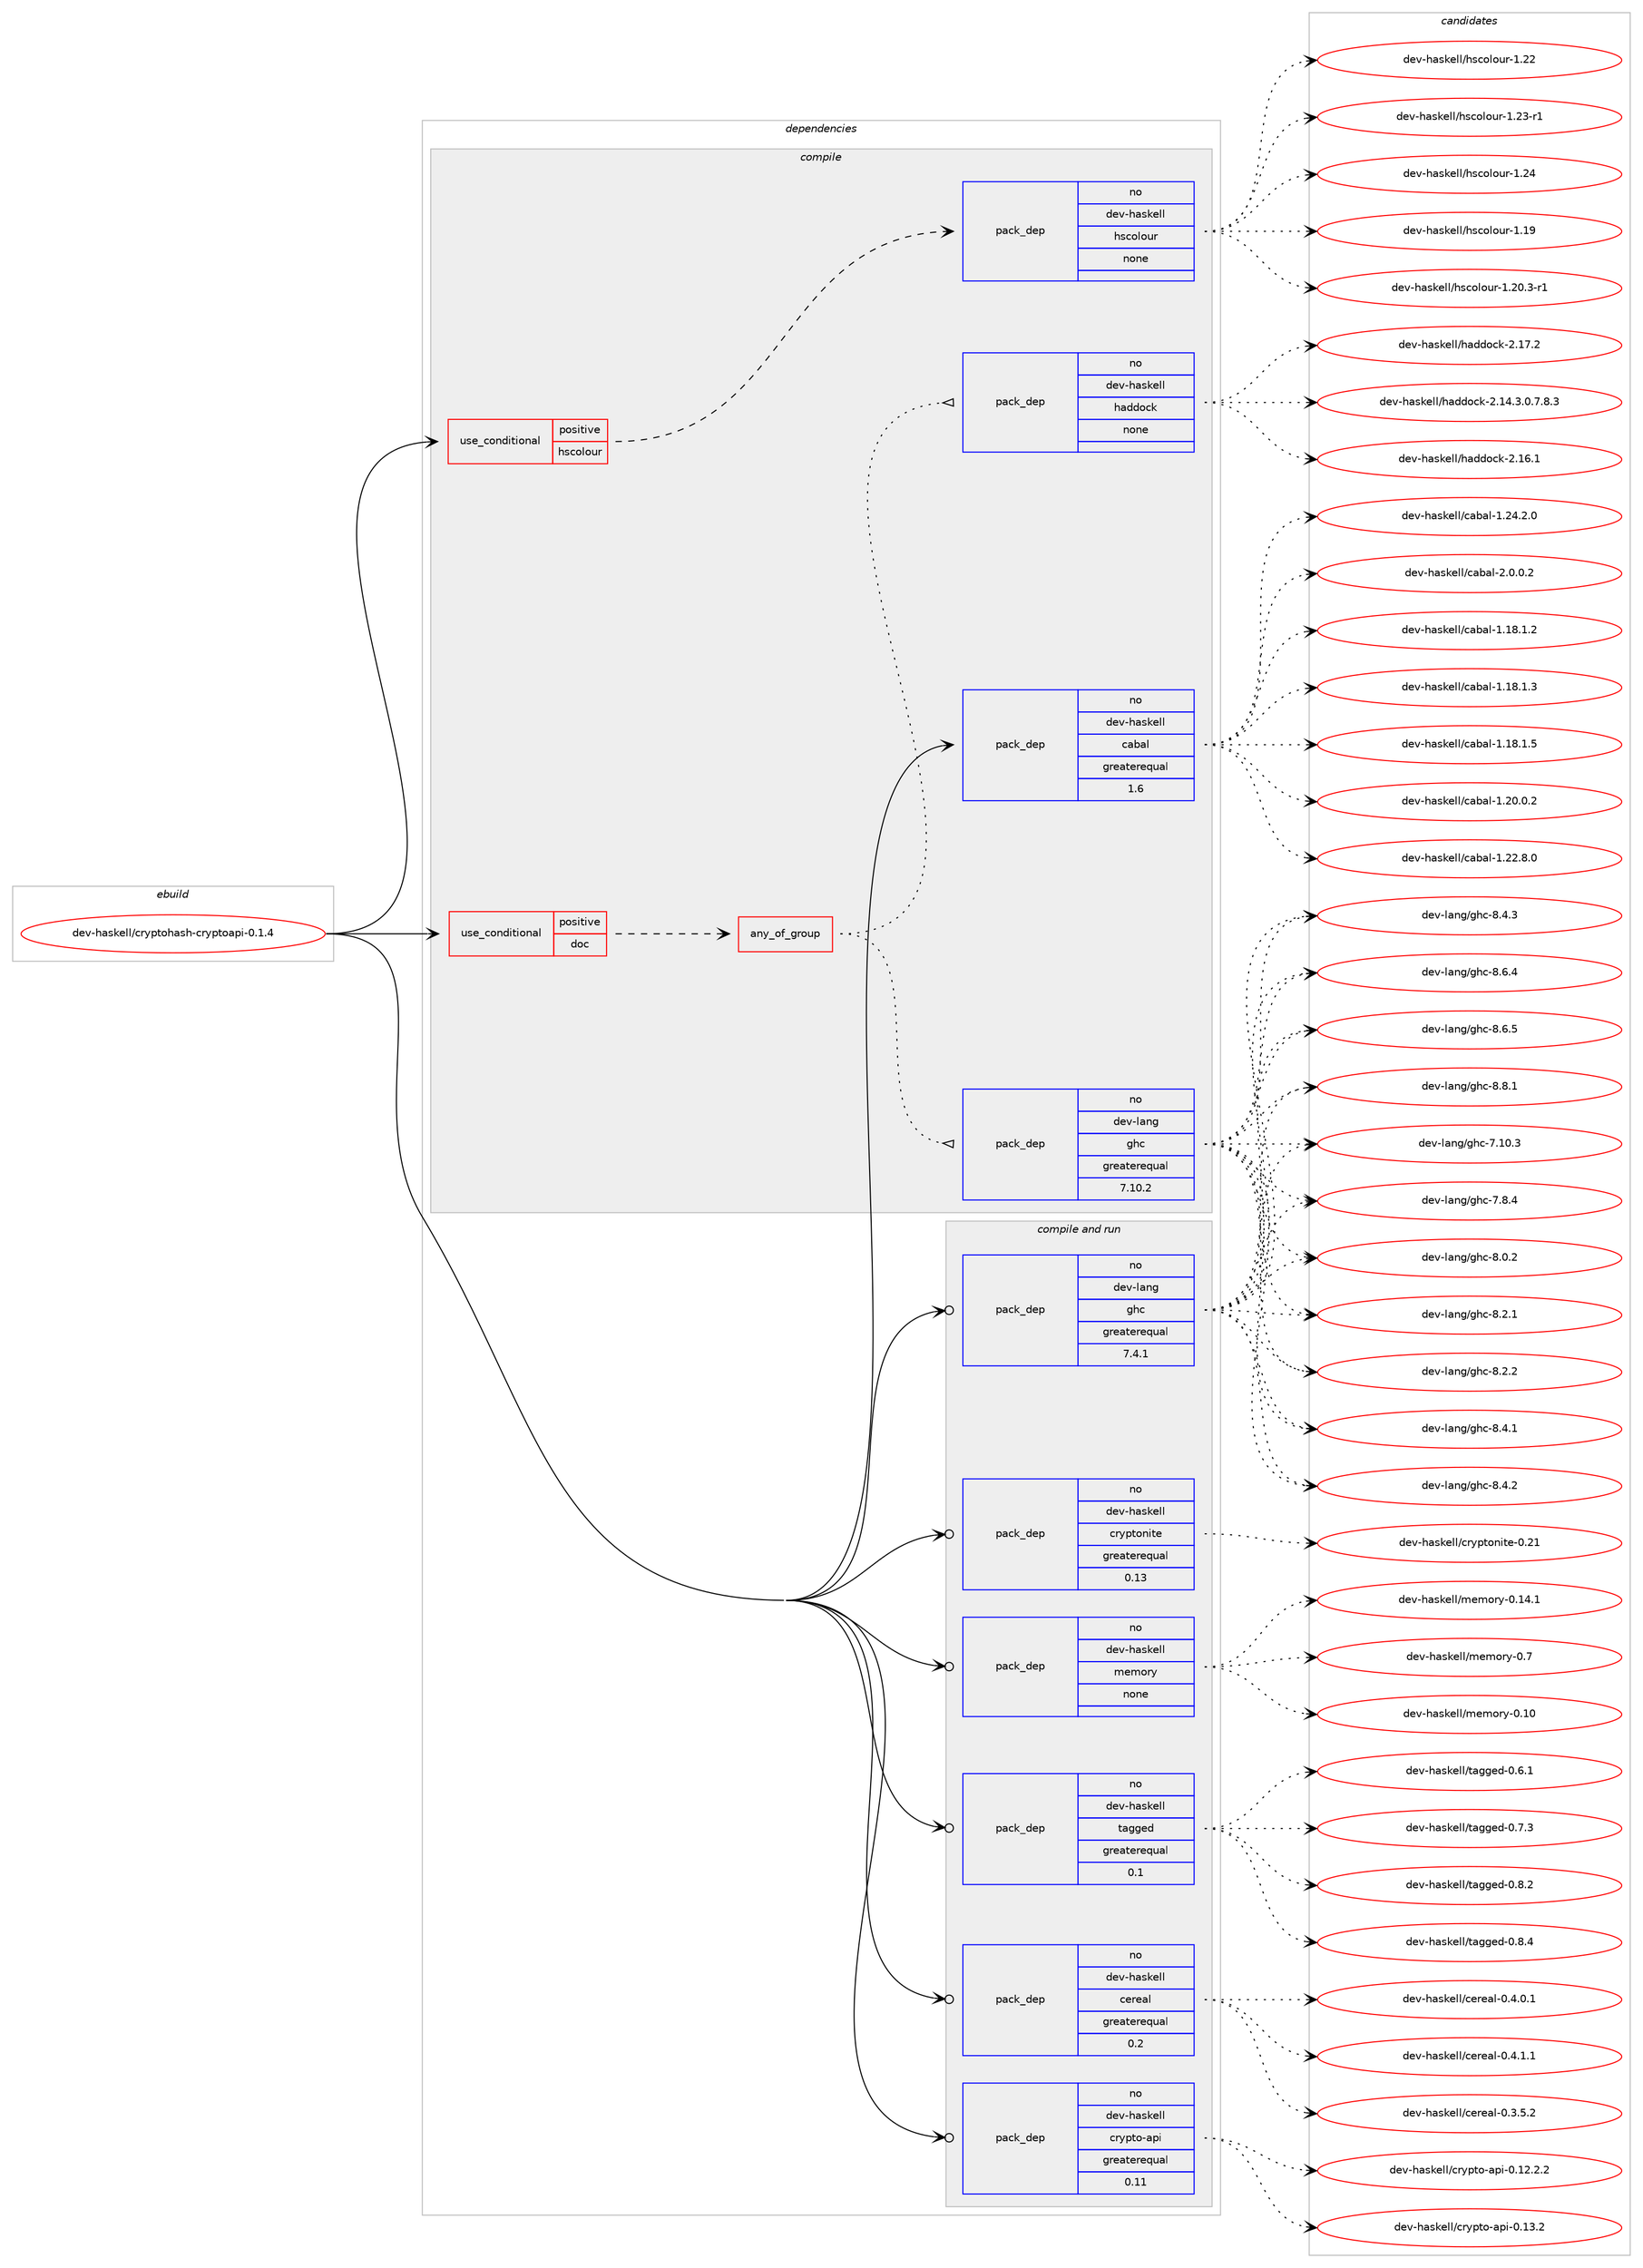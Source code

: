 digraph prolog {

# *************
# Graph options
# *************

newrank=true;
concentrate=true;
compound=true;
graph [rankdir=LR,fontname=Helvetica,fontsize=10,ranksep=1.5];#, ranksep=2.5, nodesep=0.2];
edge  [arrowhead=vee];
node  [fontname=Helvetica,fontsize=10];

# **********
# The ebuild
# **********

subgraph cluster_leftcol {
color=gray;
rank=same;
label=<<i>ebuild</i>>;
id [label="dev-haskell/cryptohash-cryptoapi-0.1.4", color=red, width=4, href="../dev-haskell/cryptohash-cryptoapi-0.1.4.svg"];
}

# ****************
# The dependencies
# ****************

subgraph cluster_midcol {
color=gray;
label=<<i>dependencies</i>>;
subgraph cluster_compile {
fillcolor="#eeeeee";
style=filled;
label=<<i>compile</i>>;
subgraph cond125402 {
dependency530617 [label=<<TABLE BORDER="0" CELLBORDER="1" CELLSPACING="0" CELLPADDING="4"><TR><TD ROWSPAN="3" CELLPADDING="10">use_conditional</TD></TR><TR><TD>positive</TD></TR><TR><TD>doc</TD></TR></TABLE>>, shape=none, color=red];
subgraph any9713 {
dependency530618 [label=<<TABLE BORDER="0" CELLBORDER="1" CELLSPACING="0" CELLPADDING="4"><TR><TD CELLPADDING="10">any_of_group</TD></TR></TABLE>>, shape=none, color=red];subgraph pack395145 {
dependency530619 [label=<<TABLE BORDER="0" CELLBORDER="1" CELLSPACING="0" CELLPADDING="4" WIDTH="220"><TR><TD ROWSPAN="6" CELLPADDING="30">pack_dep</TD></TR><TR><TD WIDTH="110">no</TD></TR><TR><TD>dev-haskell</TD></TR><TR><TD>haddock</TD></TR><TR><TD>none</TD></TR><TR><TD></TD></TR></TABLE>>, shape=none, color=blue];
}
dependency530618:e -> dependency530619:w [weight=20,style="dotted",arrowhead="oinv"];
subgraph pack395146 {
dependency530620 [label=<<TABLE BORDER="0" CELLBORDER="1" CELLSPACING="0" CELLPADDING="4" WIDTH="220"><TR><TD ROWSPAN="6" CELLPADDING="30">pack_dep</TD></TR><TR><TD WIDTH="110">no</TD></TR><TR><TD>dev-lang</TD></TR><TR><TD>ghc</TD></TR><TR><TD>greaterequal</TD></TR><TR><TD>7.10.2</TD></TR></TABLE>>, shape=none, color=blue];
}
dependency530618:e -> dependency530620:w [weight=20,style="dotted",arrowhead="oinv"];
}
dependency530617:e -> dependency530618:w [weight=20,style="dashed",arrowhead="vee"];
}
id:e -> dependency530617:w [weight=20,style="solid",arrowhead="vee"];
subgraph cond125403 {
dependency530621 [label=<<TABLE BORDER="0" CELLBORDER="1" CELLSPACING="0" CELLPADDING="4"><TR><TD ROWSPAN="3" CELLPADDING="10">use_conditional</TD></TR><TR><TD>positive</TD></TR><TR><TD>hscolour</TD></TR></TABLE>>, shape=none, color=red];
subgraph pack395147 {
dependency530622 [label=<<TABLE BORDER="0" CELLBORDER="1" CELLSPACING="0" CELLPADDING="4" WIDTH="220"><TR><TD ROWSPAN="6" CELLPADDING="30">pack_dep</TD></TR><TR><TD WIDTH="110">no</TD></TR><TR><TD>dev-haskell</TD></TR><TR><TD>hscolour</TD></TR><TR><TD>none</TD></TR><TR><TD></TD></TR></TABLE>>, shape=none, color=blue];
}
dependency530621:e -> dependency530622:w [weight=20,style="dashed",arrowhead="vee"];
}
id:e -> dependency530621:w [weight=20,style="solid",arrowhead="vee"];
subgraph pack395148 {
dependency530623 [label=<<TABLE BORDER="0" CELLBORDER="1" CELLSPACING="0" CELLPADDING="4" WIDTH="220"><TR><TD ROWSPAN="6" CELLPADDING="30">pack_dep</TD></TR><TR><TD WIDTH="110">no</TD></TR><TR><TD>dev-haskell</TD></TR><TR><TD>cabal</TD></TR><TR><TD>greaterequal</TD></TR><TR><TD>1.6</TD></TR></TABLE>>, shape=none, color=blue];
}
id:e -> dependency530623:w [weight=20,style="solid",arrowhead="vee"];
}
subgraph cluster_compileandrun {
fillcolor="#eeeeee";
style=filled;
label=<<i>compile and run</i>>;
subgraph pack395149 {
dependency530624 [label=<<TABLE BORDER="0" CELLBORDER="1" CELLSPACING="0" CELLPADDING="4" WIDTH="220"><TR><TD ROWSPAN="6" CELLPADDING="30">pack_dep</TD></TR><TR><TD WIDTH="110">no</TD></TR><TR><TD>dev-haskell</TD></TR><TR><TD>cereal</TD></TR><TR><TD>greaterequal</TD></TR><TR><TD>0.2</TD></TR></TABLE>>, shape=none, color=blue];
}
id:e -> dependency530624:w [weight=20,style="solid",arrowhead="odotvee"];
subgraph pack395150 {
dependency530625 [label=<<TABLE BORDER="0" CELLBORDER="1" CELLSPACING="0" CELLPADDING="4" WIDTH="220"><TR><TD ROWSPAN="6" CELLPADDING="30">pack_dep</TD></TR><TR><TD WIDTH="110">no</TD></TR><TR><TD>dev-haskell</TD></TR><TR><TD>crypto-api</TD></TR><TR><TD>greaterequal</TD></TR><TR><TD>0.11</TD></TR></TABLE>>, shape=none, color=blue];
}
id:e -> dependency530625:w [weight=20,style="solid",arrowhead="odotvee"];
subgraph pack395151 {
dependency530626 [label=<<TABLE BORDER="0" CELLBORDER="1" CELLSPACING="0" CELLPADDING="4" WIDTH="220"><TR><TD ROWSPAN="6" CELLPADDING="30">pack_dep</TD></TR><TR><TD WIDTH="110">no</TD></TR><TR><TD>dev-haskell</TD></TR><TR><TD>cryptonite</TD></TR><TR><TD>greaterequal</TD></TR><TR><TD>0.13</TD></TR></TABLE>>, shape=none, color=blue];
}
id:e -> dependency530626:w [weight=20,style="solid",arrowhead="odotvee"];
subgraph pack395152 {
dependency530627 [label=<<TABLE BORDER="0" CELLBORDER="1" CELLSPACING="0" CELLPADDING="4" WIDTH="220"><TR><TD ROWSPAN="6" CELLPADDING="30">pack_dep</TD></TR><TR><TD WIDTH="110">no</TD></TR><TR><TD>dev-haskell</TD></TR><TR><TD>memory</TD></TR><TR><TD>none</TD></TR><TR><TD></TD></TR></TABLE>>, shape=none, color=blue];
}
id:e -> dependency530627:w [weight=20,style="solid",arrowhead="odotvee"];
subgraph pack395153 {
dependency530628 [label=<<TABLE BORDER="0" CELLBORDER="1" CELLSPACING="0" CELLPADDING="4" WIDTH="220"><TR><TD ROWSPAN="6" CELLPADDING="30">pack_dep</TD></TR><TR><TD WIDTH="110">no</TD></TR><TR><TD>dev-haskell</TD></TR><TR><TD>tagged</TD></TR><TR><TD>greaterequal</TD></TR><TR><TD>0.1</TD></TR></TABLE>>, shape=none, color=blue];
}
id:e -> dependency530628:w [weight=20,style="solid",arrowhead="odotvee"];
subgraph pack395154 {
dependency530629 [label=<<TABLE BORDER="0" CELLBORDER="1" CELLSPACING="0" CELLPADDING="4" WIDTH="220"><TR><TD ROWSPAN="6" CELLPADDING="30">pack_dep</TD></TR><TR><TD WIDTH="110">no</TD></TR><TR><TD>dev-lang</TD></TR><TR><TD>ghc</TD></TR><TR><TD>greaterequal</TD></TR><TR><TD>7.4.1</TD></TR></TABLE>>, shape=none, color=blue];
}
id:e -> dependency530629:w [weight=20,style="solid",arrowhead="odotvee"];
}
subgraph cluster_run {
fillcolor="#eeeeee";
style=filled;
label=<<i>run</i>>;
}
}

# **************
# The candidates
# **************

subgraph cluster_choices {
rank=same;
color=gray;
label=<<i>candidates</i>>;

subgraph choice395145 {
color=black;
nodesep=1;
choice1001011184510497115107101108108471049710010011199107455046495246514648465546564651 [label="dev-haskell/haddock-2.14.3.0.7.8.3", color=red, width=4,href="../dev-haskell/haddock-2.14.3.0.7.8.3.svg"];
choice100101118451049711510710110810847104971001001119910745504649544649 [label="dev-haskell/haddock-2.16.1", color=red, width=4,href="../dev-haskell/haddock-2.16.1.svg"];
choice100101118451049711510710110810847104971001001119910745504649554650 [label="dev-haskell/haddock-2.17.2", color=red, width=4,href="../dev-haskell/haddock-2.17.2.svg"];
dependency530619:e -> choice1001011184510497115107101108108471049710010011199107455046495246514648465546564651:w [style=dotted,weight="100"];
dependency530619:e -> choice100101118451049711510710110810847104971001001119910745504649544649:w [style=dotted,weight="100"];
dependency530619:e -> choice100101118451049711510710110810847104971001001119910745504649554650:w [style=dotted,weight="100"];
}
subgraph choice395146 {
color=black;
nodesep=1;
choice1001011184510897110103471031049945554649484651 [label="dev-lang/ghc-7.10.3", color=red, width=4,href="../dev-lang/ghc-7.10.3.svg"];
choice10010111845108971101034710310499455546564652 [label="dev-lang/ghc-7.8.4", color=red, width=4,href="../dev-lang/ghc-7.8.4.svg"];
choice10010111845108971101034710310499455646484650 [label="dev-lang/ghc-8.0.2", color=red, width=4,href="../dev-lang/ghc-8.0.2.svg"];
choice10010111845108971101034710310499455646504649 [label="dev-lang/ghc-8.2.1", color=red, width=4,href="../dev-lang/ghc-8.2.1.svg"];
choice10010111845108971101034710310499455646504650 [label="dev-lang/ghc-8.2.2", color=red, width=4,href="../dev-lang/ghc-8.2.2.svg"];
choice10010111845108971101034710310499455646524649 [label="dev-lang/ghc-8.4.1", color=red, width=4,href="../dev-lang/ghc-8.4.1.svg"];
choice10010111845108971101034710310499455646524650 [label="dev-lang/ghc-8.4.2", color=red, width=4,href="../dev-lang/ghc-8.4.2.svg"];
choice10010111845108971101034710310499455646524651 [label="dev-lang/ghc-8.4.3", color=red, width=4,href="../dev-lang/ghc-8.4.3.svg"];
choice10010111845108971101034710310499455646544652 [label="dev-lang/ghc-8.6.4", color=red, width=4,href="../dev-lang/ghc-8.6.4.svg"];
choice10010111845108971101034710310499455646544653 [label="dev-lang/ghc-8.6.5", color=red, width=4,href="../dev-lang/ghc-8.6.5.svg"];
choice10010111845108971101034710310499455646564649 [label="dev-lang/ghc-8.8.1", color=red, width=4,href="../dev-lang/ghc-8.8.1.svg"];
dependency530620:e -> choice1001011184510897110103471031049945554649484651:w [style=dotted,weight="100"];
dependency530620:e -> choice10010111845108971101034710310499455546564652:w [style=dotted,weight="100"];
dependency530620:e -> choice10010111845108971101034710310499455646484650:w [style=dotted,weight="100"];
dependency530620:e -> choice10010111845108971101034710310499455646504649:w [style=dotted,weight="100"];
dependency530620:e -> choice10010111845108971101034710310499455646504650:w [style=dotted,weight="100"];
dependency530620:e -> choice10010111845108971101034710310499455646524649:w [style=dotted,weight="100"];
dependency530620:e -> choice10010111845108971101034710310499455646524650:w [style=dotted,weight="100"];
dependency530620:e -> choice10010111845108971101034710310499455646524651:w [style=dotted,weight="100"];
dependency530620:e -> choice10010111845108971101034710310499455646544652:w [style=dotted,weight="100"];
dependency530620:e -> choice10010111845108971101034710310499455646544653:w [style=dotted,weight="100"];
dependency530620:e -> choice10010111845108971101034710310499455646564649:w [style=dotted,weight="100"];
}
subgraph choice395147 {
color=black;
nodesep=1;
choice100101118451049711510710110810847104115991111081111171144549464957 [label="dev-haskell/hscolour-1.19", color=red, width=4,href="../dev-haskell/hscolour-1.19.svg"];
choice10010111845104971151071011081084710411599111108111117114454946504846514511449 [label="dev-haskell/hscolour-1.20.3-r1", color=red, width=4,href="../dev-haskell/hscolour-1.20.3-r1.svg"];
choice100101118451049711510710110810847104115991111081111171144549465050 [label="dev-haskell/hscolour-1.22", color=red, width=4,href="../dev-haskell/hscolour-1.22.svg"];
choice1001011184510497115107101108108471041159911110811111711445494650514511449 [label="dev-haskell/hscolour-1.23-r1", color=red, width=4,href="../dev-haskell/hscolour-1.23-r1.svg"];
choice100101118451049711510710110810847104115991111081111171144549465052 [label="dev-haskell/hscolour-1.24", color=red, width=4,href="../dev-haskell/hscolour-1.24.svg"];
dependency530622:e -> choice100101118451049711510710110810847104115991111081111171144549464957:w [style=dotted,weight="100"];
dependency530622:e -> choice10010111845104971151071011081084710411599111108111117114454946504846514511449:w [style=dotted,weight="100"];
dependency530622:e -> choice100101118451049711510710110810847104115991111081111171144549465050:w [style=dotted,weight="100"];
dependency530622:e -> choice1001011184510497115107101108108471041159911110811111711445494650514511449:w [style=dotted,weight="100"];
dependency530622:e -> choice100101118451049711510710110810847104115991111081111171144549465052:w [style=dotted,weight="100"];
}
subgraph choice395148 {
color=black;
nodesep=1;
choice10010111845104971151071011081084799979897108454946495646494650 [label="dev-haskell/cabal-1.18.1.2", color=red, width=4,href="../dev-haskell/cabal-1.18.1.2.svg"];
choice10010111845104971151071011081084799979897108454946495646494651 [label="dev-haskell/cabal-1.18.1.3", color=red, width=4,href="../dev-haskell/cabal-1.18.1.3.svg"];
choice10010111845104971151071011081084799979897108454946495646494653 [label="dev-haskell/cabal-1.18.1.5", color=red, width=4,href="../dev-haskell/cabal-1.18.1.5.svg"];
choice10010111845104971151071011081084799979897108454946504846484650 [label="dev-haskell/cabal-1.20.0.2", color=red, width=4,href="../dev-haskell/cabal-1.20.0.2.svg"];
choice10010111845104971151071011081084799979897108454946505046564648 [label="dev-haskell/cabal-1.22.8.0", color=red, width=4,href="../dev-haskell/cabal-1.22.8.0.svg"];
choice10010111845104971151071011081084799979897108454946505246504648 [label="dev-haskell/cabal-1.24.2.0", color=red, width=4,href="../dev-haskell/cabal-1.24.2.0.svg"];
choice100101118451049711510710110810847999798971084550464846484650 [label="dev-haskell/cabal-2.0.0.2", color=red, width=4,href="../dev-haskell/cabal-2.0.0.2.svg"];
dependency530623:e -> choice10010111845104971151071011081084799979897108454946495646494650:w [style=dotted,weight="100"];
dependency530623:e -> choice10010111845104971151071011081084799979897108454946495646494651:w [style=dotted,weight="100"];
dependency530623:e -> choice10010111845104971151071011081084799979897108454946495646494653:w [style=dotted,weight="100"];
dependency530623:e -> choice10010111845104971151071011081084799979897108454946504846484650:w [style=dotted,weight="100"];
dependency530623:e -> choice10010111845104971151071011081084799979897108454946505046564648:w [style=dotted,weight="100"];
dependency530623:e -> choice10010111845104971151071011081084799979897108454946505246504648:w [style=dotted,weight="100"];
dependency530623:e -> choice100101118451049711510710110810847999798971084550464846484650:w [style=dotted,weight="100"];
}
subgraph choice395149 {
color=black;
nodesep=1;
choice10010111845104971151071011081084799101114101971084548465146534650 [label="dev-haskell/cereal-0.3.5.2", color=red, width=4,href="../dev-haskell/cereal-0.3.5.2.svg"];
choice10010111845104971151071011081084799101114101971084548465246484649 [label="dev-haskell/cereal-0.4.0.1", color=red, width=4,href="../dev-haskell/cereal-0.4.0.1.svg"];
choice10010111845104971151071011081084799101114101971084548465246494649 [label="dev-haskell/cereal-0.4.1.1", color=red, width=4,href="../dev-haskell/cereal-0.4.1.1.svg"];
dependency530624:e -> choice10010111845104971151071011081084799101114101971084548465146534650:w [style=dotted,weight="100"];
dependency530624:e -> choice10010111845104971151071011081084799101114101971084548465246484649:w [style=dotted,weight="100"];
dependency530624:e -> choice10010111845104971151071011081084799101114101971084548465246494649:w [style=dotted,weight="100"];
}
subgraph choice395150 {
color=black;
nodesep=1;
choice100101118451049711510710110810847991141211121161114597112105454846495046504650 [label="dev-haskell/crypto-api-0.12.2.2", color=red, width=4,href="../dev-haskell/crypto-api-0.12.2.2.svg"];
choice10010111845104971151071011081084799114121112116111459711210545484649514650 [label="dev-haskell/crypto-api-0.13.2", color=red, width=4,href="../dev-haskell/crypto-api-0.13.2.svg"];
dependency530625:e -> choice100101118451049711510710110810847991141211121161114597112105454846495046504650:w [style=dotted,weight="100"];
dependency530625:e -> choice10010111845104971151071011081084799114121112116111459711210545484649514650:w [style=dotted,weight="100"];
}
subgraph choice395151 {
color=black;
nodesep=1;
choice100101118451049711510710110810847991141211121161111101051161014548465049 [label="dev-haskell/cryptonite-0.21", color=red, width=4,href="../dev-haskell/cryptonite-0.21.svg"];
dependency530626:e -> choice100101118451049711510710110810847991141211121161111101051161014548465049:w [style=dotted,weight="100"];
}
subgraph choice395152 {
color=black;
nodesep=1;
choice1001011184510497115107101108108471091011091111141214548464948 [label="dev-haskell/memory-0.10", color=red, width=4,href="../dev-haskell/memory-0.10.svg"];
choice10010111845104971151071011081084710910110911111412145484649524649 [label="dev-haskell/memory-0.14.1", color=red, width=4,href="../dev-haskell/memory-0.14.1.svg"];
choice10010111845104971151071011081084710910110911111412145484655 [label="dev-haskell/memory-0.7", color=red, width=4,href="../dev-haskell/memory-0.7.svg"];
dependency530627:e -> choice1001011184510497115107101108108471091011091111141214548464948:w [style=dotted,weight="100"];
dependency530627:e -> choice10010111845104971151071011081084710910110911111412145484649524649:w [style=dotted,weight="100"];
dependency530627:e -> choice10010111845104971151071011081084710910110911111412145484655:w [style=dotted,weight="100"];
}
subgraph choice395153 {
color=black;
nodesep=1;
choice10010111845104971151071011081084711697103103101100454846544649 [label="dev-haskell/tagged-0.6.1", color=red, width=4,href="../dev-haskell/tagged-0.6.1.svg"];
choice10010111845104971151071011081084711697103103101100454846554651 [label="dev-haskell/tagged-0.7.3", color=red, width=4,href="../dev-haskell/tagged-0.7.3.svg"];
choice10010111845104971151071011081084711697103103101100454846564650 [label="dev-haskell/tagged-0.8.2", color=red, width=4,href="../dev-haskell/tagged-0.8.2.svg"];
choice10010111845104971151071011081084711697103103101100454846564652 [label="dev-haskell/tagged-0.8.4", color=red, width=4,href="../dev-haskell/tagged-0.8.4.svg"];
dependency530628:e -> choice10010111845104971151071011081084711697103103101100454846544649:w [style=dotted,weight="100"];
dependency530628:e -> choice10010111845104971151071011081084711697103103101100454846554651:w [style=dotted,weight="100"];
dependency530628:e -> choice10010111845104971151071011081084711697103103101100454846564650:w [style=dotted,weight="100"];
dependency530628:e -> choice10010111845104971151071011081084711697103103101100454846564652:w [style=dotted,weight="100"];
}
subgraph choice395154 {
color=black;
nodesep=1;
choice1001011184510897110103471031049945554649484651 [label="dev-lang/ghc-7.10.3", color=red, width=4,href="../dev-lang/ghc-7.10.3.svg"];
choice10010111845108971101034710310499455546564652 [label="dev-lang/ghc-7.8.4", color=red, width=4,href="../dev-lang/ghc-7.8.4.svg"];
choice10010111845108971101034710310499455646484650 [label="dev-lang/ghc-8.0.2", color=red, width=4,href="../dev-lang/ghc-8.0.2.svg"];
choice10010111845108971101034710310499455646504649 [label="dev-lang/ghc-8.2.1", color=red, width=4,href="../dev-lang/ghc-8.2.1.svg"];
choice10010111845108971101034710310499455646504650 [label="dev-lang/ghc-8.2.2", color=red, width=4,href="../dev-lang/ghc-8.2.2.svg"];
choice10010111845108971101034710310499455646524649 [label="dev-lang/ghc-8.4.1", color=red, width=4,href="../dev-lang/ghc-8.4.1.svg"];
choice10010111845108971101034710310499455646524650 [label="dev-lang/ghc-8.4.2", color=red, width=4,href="../dev-lang/ghc-8.4.2.svg"];
choice10010111845108971101034710310499455646524651 [label="dev-lang/ghc-8.4.3", color=red, width=4,href="../dev-lang/ghc-8.4.3.svg"];
choice10010111845108971101034710310499455646544652 [label="dev-lang/ghc-8.6.4", color=red, width=4,href="../dev-lang/ghc-8.6.4.svg"];
choice10010111845108971101034710310499455646544653 [label="dev-lang/ghc-8.6.5", color=red, width=4,href="../dev-lang/ghc-8.6.5.svg"];
choice10010111845108971101034710310499455646564649 [label="dev-lang/ghc-8.8.1", color=red, width=4,href="../dev-lang/ghc-8.8.1.svg"];
dependency530629:e -> choice1001011184510897110103471031049945554649484651:w [style=dotted,weight="100"];
dependency530629:e -> choice10010111845108971101034710310499455546564652:w [style=dotted,weight="100"];
dependency530629:e -> choice10010111845108971101034710310499455646484650:w [style=dotted,weight="100"];
dependency530629:e -> choice10010111845108971101034710310499455646504649:w [style=dotted,weight="100"];
dependency530629:e -> choice10010111845108971101034710310499455646504650:w [style=dotted,weight="100"];
dependency530629:e -> choice10010111845108971101034710310499455646524649:w [style=dotted,weight="100"];
dependency530629:e -> choice10010111845108971101034710310499455646524650:w [style=dotted,weight="100"];
dependency530629:e -> choice10010111845108971101034710310499455646524651:w [style=dotted,weight="100"];
dependency530629:e -> choice10010111845108971101034710310499455646544652:w [style=dotted,weight="100"];
dependency530629:e -> choice10010111845108971101034710310499455646544653:w [style=dotted,weight="100"];
dependency530629:e -> choice10010111845108971101034710310499455646564649:w [style=dotted,weight="100"];
}
}

}
